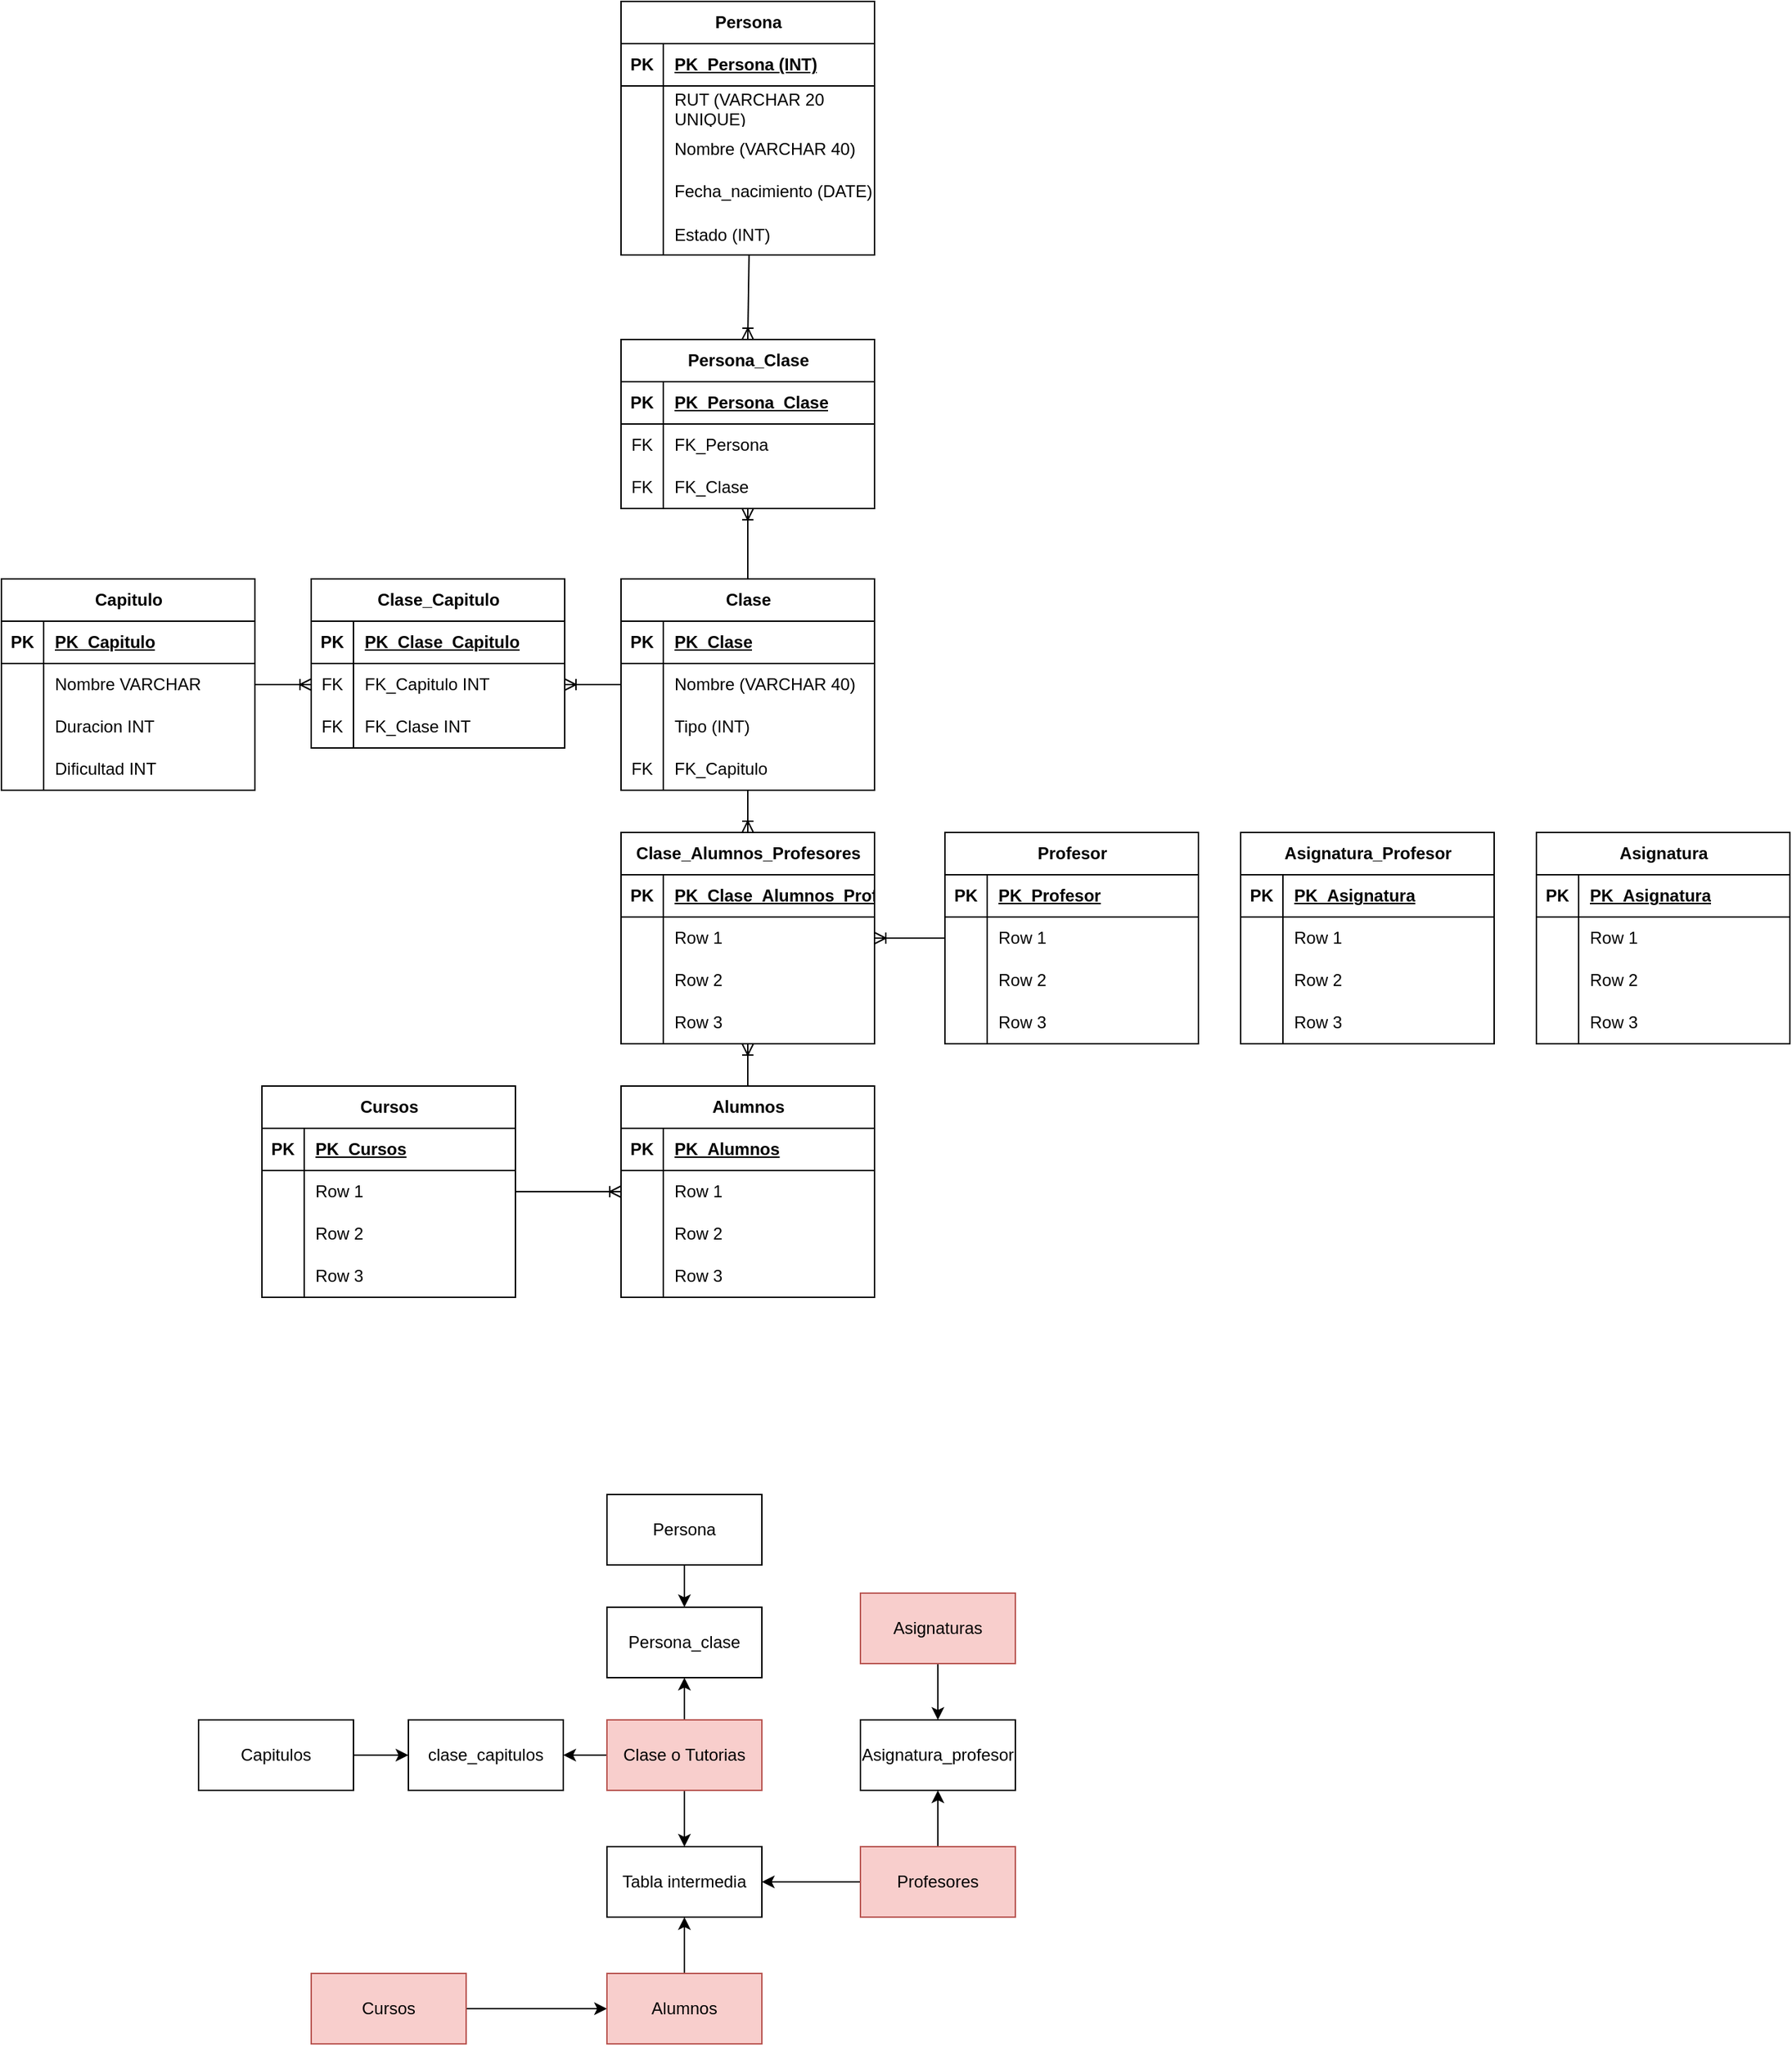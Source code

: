 <mxfile version="21.2.9" type="device">
  <diagram name="Página-1" id="-3SfGGY65m3HODbIYeNW">
    <mxGraphModel dx="1724" dy="2164" grid="1" gridSize="10" guides="1" tooltips="1" connect="1" arrows="1" fold="1" page="1" pageScale="1" pageWidth="827" pageHeight="1169" math="0" shadow="0">
      <root>
        <mxCell id="0" />
        <mxCell id="1" parent="0" />
        <mxCell id="-TCBAffsv6hksoeef8Ba-17" style="edgeStyle=orthogonalEdgeStyle;rounded=0;orthogonalLoop=1;jettySize=auto;html=1;" parent="1" source="-TCBAffsv6hksoeef8Ba-10" target="-TCBAffsv6hksoeef8Ba-12" edge="1">
          <mxGeometry relative="1" as="geometry" />
        </mxCell>
        <mxCell id="-TCBAffsv6hksoeef8Ba-10" value="Cursos" style="html=1;whiteSpace=wrap;fillColor=#f8cecc;strokeColor=#b85450;" parent="1" vertex="1">
          <mxGeometry x="290" y="1260" width="110" height="50" as="geometry" />
        </mxCell>
        <mxCell id="-TCBAffsv6hksoeef8Ba-38" style="edgeStyle=orthogonalEdgeStyle;rounded=0;orthogonalLoop=1;jettySize=auto;html=1;exitX=0;exitY=0.5;exitDx=0;exitDy=0;entryX=1;entryY=0.5;entryDx=0;entryDy=0;" parent="1" source="-TCBAffsv6hksoeef8Ba-11" target="-TCBAffsv6hksoeef8Ba-34" edge="1">
          <mxGeometry relative="1" as="geometry" />
        </mxCell>
        <mxCell id="-TCBAffsv6hksoeef8Ba-42" style="edgeStyle=orthogonalEdgeStyle;rounded=0;orthogonalLoop=1;jettySize=auto;html=1;exitX=0.5;exitY=1;exitDx=0;exitDy=0;entryX=0.5;entryY=0;entryDx=0;entryDy=0;" parent="1" source="-TCBAffsv6hksoeef8Ba-11" target="-TCBAffsv6hksoeef8Ba-23" edge="1">
          <mxGeometry relative="1" as="geometry" />
        </mxCell>
        <mxCell id="-TCBAffsv6hksoeef8Ba-46" style="edgeStyle=orthogonalEdgeStyle;rounded=0;orthogonalLoop=1;jettySize=auto;html=1;exitX=0.5;exitY=0;exitDx=0;exitDy=0;entryX=0.5;entryY=1;entryDx=0;entryDy=0;" parent="1" source="-TCBAffsv6hksoeef8Ba-11" target="-TCBAffsv6hksoeef8Ba-44" edge="1">
          <mxGeometry relative="1" as="geometry" />
        </mxCell>
        <mxCell id="-TCBAffsv6hksoeef8Ba-11" value="Clase o Tutorias" style="html=1;whiteSpace=wrap;fillColor=#f8cecc;strokeColor=#b85450;" parent="1" vertex="1">
          <mxGeometry x="500" y="1080" width="110" height="50" as="geometry" />
        </mxCell>
        <mxCell id="-TCBAffsv6hksoeef8Ba-43" value="" style="edgeStyle=orthogonalEdgeStyle;rounded=0;orthogonalLoop=1;jettySize=auto;html=1;" parent="1" source="-TCBAffsv6hksoeef8Ba-12" target="-TCBAffsv6hksoeef8Ba-23" edge="1">
          <mxGeometry relative="1" as="geometry" />
        </mxCell>
        <mxCell id="-TCBAffsv6hksoeef8Ba-12" value="Alumnos" style="html=1;whiteSpace=wrap;fillColor=#f8cecc;strokeColor=#b85450;" parent="1" vertex="1">
          <mxGeometry x="500" y="1260" width="110" height="50" as="geometry" />
        </mxCell>
        <mxCell id="-TCBAffsv6hksoeef8Ba-40" style="edgeStyle=orthogonalEdgeStyle;rounded=0;orthogonalLoop=1;jettySize=auto;html=1;exitX=0.5;exitY=0;exitDx=0;exitDy=0;" parent="1" source="-TCBAffsv6hksoeef8Ba-13" target="-TCBAffsv6hksoeef8Ba-27" edge="1">
          <mxGeometry relative="1" as="geometry" />
        </mxCell>
        <mxCell id="-TCBAffsv6hksoeef8Ba-41" style="edgeStyle=orthogonalEdgeStyle;rounded=0;orthogonalLoop=1;jettySize=auto;html=1;exitX=0;exitY=0.5;exitDx=0;exitDy=0;entryX=1;entryY=0.5;entryDx=0;entryDy=0;" parent="1" source="-TCBAffsv6hksoeef8Ba-13" target="-TCBAffsv6hksoeef8Ba-23" edge="1">
          <mxGeometry relative="1" as="geometry" />
        </mxCell>
        <mxCell id="-TCBAffsv6hksoeef8Ba-13" value="Profesores" style="html=1;whiteSpace=wrap;fillColor=#f8cecc;strokeColor=#b85450;" parent="1" vertex="1">
          <mxGeometry x="680" y="1170" width="110" height="50" as="geometry" />
        </mxCell>
        <mxCell id="-TCBAffsv6hksoeef8Ba-39" style="edgeStyle=orthogonalEdgeStyle;rounded=0;orthogonalLoop=1;jettySize=auto;html=1;exitX=0.5;exitY=1;exitDx=0;exitDy=0;" parent="1" source="-TCBAffsv6hksoeef8Ba-14" target="-TCBAffsv6hksoeef8Ba-27" edge="1">
          <mxGeometry relative="1" as="geometry" />
        </mxCell>
        <mxCell id="-TCBAffsv6hksoeef8Ba-14" value="Asignaturas" style="html=1;whiteSpace=wrap;fillColor=#f8cecc;strokeColor=#b85450;" parent="1" vertex="1">
          <mxGeometry x="680" y="990" width="110" height="50" as="geometry" />
        </mxCell>
        <mxCell id="-TCBAffsv6hksoeef8Ba-23" value="Tabla intermedia" style="html=1;whiteSpace=wrap;" parent="1" vertex="1">
          <mxGeometry x="500" y="1170" width="110" height="50" as="geometry" />
        </mxCell>
        <mxCell id="-TCBAffsv6hksoeef8Ba-27" value="Asignatura_profesor" style="html=1;whiteSpace=wrap;" parent="1" vertex="1">
          <mxGeometry x="680" y="1080" width="110" height="50" as="geometry" />
        </mxCell>
        <mxCell id="-TCBAffsv6hksoeef8Ba-35" style="edgeStyle=orthogonalEdgeStyle;rounded=0;orthogonalLoop=1;jettySize=auto;html=1;exitX=1;exitY=0.5;exitDx=0;exitDy=0;entryX=0;entryY=0.5;entryDx=0;entryDy=0;" parent="1" source="-TCBAffsv6hksoeef8Ba-32" target="-TCBAffsv6hksoeef8Ba-34" edge="1">
          <mxGeometry relative="1" as="geometry" />
        </mxCell>
        <mxCell id="-TCBAffsv6hksoeef8Ba-32" value="Capitulos" style="html=1;whiteSpace=wrap;" parent="1" vertex="1">
          <mxGeometry x="210" y="1080" width="110" height="50" as="geometry" />
        </mxCell>
        <mxCell id="-TCBAffsv6hksoeef8Ba-34" value="clase_capitulos" style="html=1;whiteSpace=wrap;" parent="1" vertex="1">
          <mxGeometry x="359" y="1080" width="110" height="50" as="geometry" />
        </mxCell>
        <mxCell id="-TCBAffsv6hksoeef8Ba-44" value="Persona_clase" style="html=1;whiteSpace=wrap;" parent="1" vertex="1">
          <mxGeometry x="500" y="1000" width="110" height="50" as="geometry" />
        </mxCell>
        <mxCell id="-TCBAffsv6hksoeef8Ba-47" style="edgeStyle=orthogonalEdgeStyle;rounded=0;orthogonalLoop=1;jettySize=auto;html=1;exitX=0.5;exitY=1;exitDx=0;exitDy=0;entryX=0.5;entryY=0;entryDx=0;entryDy=0;" parent="1" source="-TCBAffsv6hksoeef8Ba-45" target="-TCBAffsv6hksoeef8Ba-44" edge="1">
          <mxGeometry relative="1" as="geometry" />
        </mxCell>
        <mxCell id="-TCBAffsv6hksoeef8Ba-45" value="Persona" style="html=1;whiteSpace=wrap;" parent="1" vertex="1">
          <mxGeometry x="500" y="920" width="110" height="50" as="geometry" />
        </mxCell>
        <mxCell id="-TCBAffsv6hksoeef8Ba-53" value="Alumnos" style="shape=table;startSize=30;container=1;collapsible=1;childLayout=tableLayout;fixedRows=1;rowLines=0;fontStyle=1;align=center;resizeLast=1;html=1;" parent="1" vertex="1">
          <mxGeometry x="510" y="630" width="180" height="150" as="geometry" />
        </mxCell>
        <mxCell id="-TCBAffsv6hksoeef8Ba-54" value="" style="shape=tableRow;horizontal=0;startSize=0;swimlaneHead=0;swimlaneBody=0;fillColor=none;collapsible=0;dropTarget=0;points=[[0,0.5],[1,0.5]];portConstraint=eastwest;top=0;left=0;right=0;bottom=1;" parent="-TCBAffsv6hksoeef8Ba-53" vertex="1">
          <mxGeometry y="30" width="180" height="30" as="geometry" />
        </mxCell>
        <mxCell id="-TCBAffsv6hksoeef8Ba-55" value="PK" style="shape=partialRectangle;connectable=0;fillColor=none;top=0;left=0;bottom=0;right=0;fontStyle=1;overflow=hidden;whiteSpace=wrap;html=1;" parent="-TCBAffsv6hksoeef8Ba-54" vertex="1">
          <mxGeometry width="30" height="30" as="geometry">
            <mxRectangle width="30" height="30" as="alternateBounds" />
          </mxGeometry>
        </mxCell>
        <mxCell id="-TCBAffsv6hksoeef8Ba-56" value="PK_Alumnos" style="shape=partialRectangle;connectable=0;fillColor=none;top=0;left=0;bottom=0;right=0;align=left;spacingLeft=6;fontStyle=5;overflow=hidden;whiteSpace=wrap;html=1;" parent="-TCBAffsv6hksoeef8Ba-54" vertex="1">
          <mxGeometry x="30" width="150" height="30" as="geometry">
            <mxRectangle width="150" height="30" as="alternateBounds" />
          </mxGeometry>
        </mxCell>
        <mxCell id="-TCBAffsv6hksoeef8Ba-57" value="" style="shape=tableRow;horizontal=0;startSize=0;swimlaneHead=0;swimlaneBody=0;fillColor=none;collapsible=0;dropTarget=0;points=[[0,0.5],[1,0.5]];portConstraint=eastwest;top=0;left=0;right=0;bottom=0;" parent="-TCBAffsv6hksoeef8Ba-53" vertex="1">
          <mxGeometry y="60" width="180" height="30" as="geometry" />
        </mxCell>
        <mxCell id="-TCBAffsv6hksoeef8Ba-58" value="" style="shape=partialRectangle;connectable=0;fillColor=none;top=0;left=0;bottom=0;right=0;editable=1;overflow=hidden;whiteSpace=wrap;html=1;" parent="-TCBAffsv6hksoeef8Ba-57" vertex="1">
          <mxGeometry width="30" height="30" as="geometry">
            <mxRectangle width="30" height="30" as="alternateBounds" />
          </mxGeometry>
        </mxCell>
        <mxCell id="-TCBAffsv6hksoeef8Ba-59" value="Row 1" style="shape=partialRectangle;connectable=0;fillColor=none;top=0;left=0;bottom=0;right=0;align=left;spacingLeft=6;overflow=hidden;whiteSpace=wrap;html=1;" parent="-TCBAffsv6hksoeef8Ba-57" vertex="1">
          <mxGeometry x="30" width="150" height="30" as="geometry">
            <mxRectangle width="150" height="30" as="alternateBounds" />
          </mxGeometry>
        </mxCell>
        <mxCell id="-TCBAffsv6hksoeef8Ba-60" value="" style="shape=tableRow;horizontal=0;startSize=0;swimlaneHead=0;swimlaneBody=0;fillColor=none;collapsible=0;dropTarget=0;points=[[0,0.5],[1,0.5]];portConstraint=eastwest;top=0;left=0;right=0;bottom=0;" parent="-TCBAffsv6hksoeef8Ba-53" vertex="1">
          <mxGeometry y="90" width="180" height="30" as="geometry" />
        </mxCell>
        <mxCell id="-TCBAffsv6hksoeef8Ba-61" value="" style="shape=partialRectangle;connectable=0;fillColor=none;top=0;left=0;bottom=0;right=0;editable=1;overflow=hidden;whiteSpace=wrap;html=1;" parent="-TCBAffsv6hksoeef8Ba-60" vertex="1">
          <mxGeometry width="30" height="30" as="geometry">
            <mxRectangle width="30" height="30" as="alternateBounds" />
          </mxGeometry>
        </mxCell>
        <mxCell id="-TCBAffsv6hksoeef8Ba-62" value="Row 2" style="shape=partialRectangle;connectable=0;fillColor=none;top=0;left=0;bottom=0;right=0;align=left;spacingLeft=6;overflow=hidden;whiteSpace=wrap;html=1;" parent="-TCBAffsv6hksoeef8Ba-60" vertex="1">
          <mxGeometry x="30" width="150" height="30" as="geometry">
            <mxRectangle width="150" height="30" as="alternateBounds" />
          </mxGeometry>
        </mxCell>
        <mxCell id="-TCBAffsv6hksoeef8Ba-63" value="" style="shape=tableRow;horizontal=0;startSize=0;swimlaneHead=0;swimlaneBody=0;fillColor=none;collapsible=0;dropTarget=0;points=[[0,0.5],[1,0.5]];portConstraint=eastwest;top=0;left=0;right=0;bottom=0;" parent="-TCBAffsv6hksoeef8Ba-53" vertex="1">
          <mxGeometry y="120" width="180" height="30" as="geometry" />
        </mxCell>
        <mxCell id="-TCBAffsv6hksoeef8Ba-64" value="" style="shape=partialRectangle;connectable=0;fillColor=none;top=0;left=0;bottom=0;right=0;editable=1;overflow=hidden;whiteSpace=wrap;html=1;" parent="-TCBAffsv6hksoeef8Ba-63" vertex="1">
          <mxGeometry width="30" height="30" as="geometry">
            <mxRectangle width="30" height="30" as="alternateBounds" />
          </mxGeometry>
        </mxCell>
        <mxCell id="-TCBAffsv6hksoeef8Ba-65" value="Row 3" style="shape=partialRectangle;connectable=0;fillColor=none;top=0;left=0;bottom=0;right=0;align=left;spacingLeft=6;overflow=hidden;whiteSpace=wrap;html=1;" parent="-TCBAffsv6hksoeef8Ba-63" vertex="1">
          <mxGeometry x="30" width="150" height="30" as="geometry">
            <mxRectangle width="150" height="30" as="alternateBounds" />
          </mxGeometry>
        </mxCell>
        <mxCell id="-TCBAffsv6hksoeef8Ba-66" value="Clase" style="shape=table;startSize=30;container=1;collapsible=1;childLayout=tableLayout;fixedRows=1;rowLines=0;fontStyle=1;align=center;resizeLast=1;html=1;" parent="1" vertex="1">
          <mxGeometry x="510" y="270" width="180" height="150" as="geometry" />
        </mxCell>
        <mxCell id="-TCBAffsv6hksoeef8Ba-67" value="" style="shape=tableRow;horizontal=0;startSize=0;swimlaneHead=0;swimlaneBody=0;fillColor=none;collapsible=0;dropTarget=0;points=[[0,0.5],[1,0.5]];portConstraint=eastwest;top=0;left=0;right=0;bottom=1;" parent="-TCBAffsv6hksoeef8Ba-66" vertex="1">
          <mxGeometry y="30" width="180" height="30" as="geometry" />
        </mxCell>
        <mxCell id="-TCBAffsv6hksoeef8Ba-68" value="PK" style="shape=partialRectangle;connectable=0;fillColor=none;top=0;left=0;bottom=0;right=0;fontStyle=1;overflow=hidden;whiteSpace=wrap;html=1;" parent="-TCBAffsv6hksoeef8Ba-67" vertex="1">
          <mxGeometry width="30" height="30" as="geometry">
            <mxRectangle width="30" height="30" as="alternateBounds" />
          </mxGeometry>
        </mxCell>
        <mxCell id="-TCBAffsv6hksoeef8Ba-69" value="PK_Clase" style="shape=partialRectangle;connectable=0;fillColor=none;top=0;left=0;bottom=0;right=0;align=left;spacingLeft=6;fontStyle=5;overflow=hidden;whiteSpace=wrap;html=1;" parent="-TCBAffsv6hksoeef8Ba-67" vertex="1">
          <mxGeometry x="30" width="150" height="30" as="geometry">
            <mxRectangle width="150" height="30" as="alternateBounds" />
          </mxGeometry>
        </mxCell>
        <mxCell id="-TCBAffsv6hksoeef8Ba-70" value="" style="shape=tableRow;horizontal=0;startSize=0;swimlaneHead=0;swimlaneBody=0;fillColor=none;collapsible=0;dropTarget=0;points=[[0,0.5],[1,0.5]];portConstraint=eastwest;top=0;left=0;right=0;bottom=0;" parent="-TCBAffsv6hksoeef8Ba-66" vertex="1">
          <mxGeometry y="60" width="180" height="30" as="geometry" />
        </mxCell>
        <mxCell id="-TCBAffsv6hksoeef8Ba-71" value="" style="shape=partialRectangle;connectable=0;fillColor=none;top=0;left=0;bottom=0;right=0;editable=1;overflow=hidden;whiteSpace=wrap;html=1;" parent="-TCBAffsv6hksoeef8Ba-70" vertex="1">
          <mxGeometry width="30" height="30" as="geometry">
            <mxRectangle width="30" height="30" as="alternateBounds" />
          </mxGeometry>
        </mxCell>
        <mxCell id="-TCBAffsv6hksoeef8Ba-72" value="Nombre (VARCHAR 40)" style="shape=partialRectangle;connectable=0;fillColor=none;top=0;left=0;bottom=0;right=0;align=left;spacingLeft=6;overflow=hidden;whiteSpace=wrap;html=1;" parent="-TCBAffsv6hksoeef8Ba-70" vertex="1">
          <mxGeometry x="30" width="150" height="30" as="geometry">
            <mxRectangle width="150" height="30" as="alternateBounds" />
          </mxGeometry>
        </mxCell>
        <mxCell id="-TCBAffsv6hksoeef8Ba-73" value="" style="shape=tableRow;horizontal=0;startSize=0;swimlaneHead=0;swimlaneBody=0;fillColor=none;collapsible=0;dropTarget=0;points=[[0,0.5],[1,0.5]];portConstraint=eastwest;top=0;left=0;right=0;bottom=0;" parent="-TCBAffsv6hksoeef8Ba-66" vertex="1">
          <mxGeometry y="90" width="180" height="30" as="geometry" />
        </mxCell>
        <mxCell id="-TCBAffsv6hksoeef8Ba-74" value="" style="shape=partialRectangle;connectable=0;fillColor=none;top=0;left=0;bottom=0;right=0;editable=1;overflow=hidden;whiteSpace=wrap;html=1;" parent="-TCBAffsv6hksoeef8Ba-73" vertex="1">
          <mxGeometry width="30" height="30" as="geometry">
            <mxRectangle width="30" height="30" as="alternateBounds" />
          </mxGeometry>
        </mxCell>
        <mxCell id="-TCBAffsv6hksoeef8Ba-75" value="Tipo (INT)" style="shape=partialRectangle;connectable=0;fillColor=none;top=0;left=0;bottom=0;right=0;align=left;spacingLeft=6;overflow=hidden;whiteSpace=wrap;html=1;" parent="-TCBAffsv6hksoeef8Ba-73" vertex="1">
          <mxGeometry x="30" width="150" height="30" as="geometry">
            <mxRectangle width="150" height="30" as="alternateBounds" />
          </mxGeometry>
        </mxCell>
        <mxCell id="-TCBAffsv6hksoeef8Ba-209" value="" style="shape=tableRow;horizontal=0;startSize=0;swimlaneHead=0;swimlaneBody=0;fillColor=none;collapsible=0;dropTarget=0;points=[[0,0.5],[1,0.5]];portConstraint=eastwest;top=0;left=0;right=0;bottom=0;" parent="-TCBAffsv6hksoeef8Ba-66" vertex="1">
          <mxGeometry y="120" width="180" height="30" as="geometry" />
        </mxCell>
        <mxCell id="-TCBAffsv6hksoeef8Ba-210" value="FK" style="shape=partialRectangle;connectable=0;fillColor=none;top=0;left=0;bottom=0;right=0;fontStyle=0;overflow=hidden;whiteSpace=wrap;html=1;" parent="-TCBAffsv6hksoeef8Ba-209" vertex="1">
          <mxGeometry width="30" height="30" as="geometry">
            <mxRectangle width="30" height="30" as="alternateBounds" />
          </mxGeometry>
        </mxCell>
        <mxCell id="-TCBAffsv6hksoeef8Ba-211" value="FK_Capitulo" style="shape=partialRectangle;connectable=0;fillColor=none;top=0;left=0;bottom=0;right=0;align=left;spacingLeft=6;fontStyle=0;overflow=hidden;whiteSpace=wrap;html=1;" parent="-TCBAffsv6hksoeef8Ba-209" vertex="1">
          <mxGeometry x="30" width="150" height="30" as="geometry">
            <mxRectangle width="150" height="30" as="alternateBounds" />
          </mxGeometry>
        </mxCell>
        <mxCell id="-TCBAffsv6hksoeef8Ba-79" value="Persona" style="shape=table;startSize=30;container=1;collapsible=1;childLayout=tableLayout;fixedRows=1;rowLines=0;fontStyle=1;align=center;resizeLast=1;html=1;" parent="1" vertex="1">
          <mxGeometry x="510" y="-140" width="180" height="180" as="geometry" />
        </mxCell>
        <mxCell id="-TCBAffsv6hksoeef8Ba-80" value="" style="shape=tableRow;horizontal=0;startSize=0;swimlaneHead=0;swimlaneBody=0;fillColor=none;collapsible=0;dropTarget=0;points=[[0,0.5],[1,0.5]];portConstraint=eastwest;top=0;left=0;right=0;bottom=1;" parent="-TCBAffsv6hksoeef8Ba-79" vertex="1">
          <mxGeometry y="30" width="180" height="30" as="geometry" />
        </mxCell>
        <mxCell id="-TCBAffsv6hksoeef8Ba-81" value="PK" style="shape=partialRectangle;connectable=0;fillColor=none;top=0;left=0;bottom=0;right=0;fontStyle=1;overflow=hidden;whiteSpace=wrap;html=1;" parent="-TCBAffsv6hksoeef8Ba-80" vertex="1">
          <mxGeometry width="30" height="30" as="geometry">
            <mxRectangle width="30" height="30" as="alternateBounds" />
          </mxGeometry>
        </mxCell>
        <mxCell id="-TCBAffsv6hksoeef8Ba-82" value="PK_Persona (INT)" style="shape=partialRectangle;connectable=0;fillColor=none;top=0;left=0;bottom=0;right=0;align=left;spacingLeft=6;fontStyle=5;overflow=hidden;whiteSpace=wrap;html=1;" parent="-TCBAffsv6hksoeef8Ba-80" vertex="1">
          <mxGeometry x="30" width="150" height="30" as="geometry">
            <mxRectangle width="150" height="30" as="alternateBounds" />
          </mxGeometry>
        </mxCell>
        <mxCell id="-TCBAffsv6hksoeef8Ba-89" value="" style="shape=tableRow;horizontal=0;startSize=0;swimlaneHead=0;swimlaneBody=0;fillColor=none;collapsible=0;dropTarget=0;points=[[0,0.5],[1,0.5]];portConstraint=eastwest;top=0;left=0;right=0;bottom=0;" parent="-TCBAffsv6hksoeef8Ba-79" vertex="1">
          <mxGeometry y="60" width="180" height="30" as="geometry" />
        </mxCell>
        <mxCell id="-TCBAffsv6hksoeef8Ba-90" value="" style="shape=partialRectangle;connectable=0;fillColor=none;top=0;left=0;bottom=0;right=0;editable=1;overflow=hidden;whiteSpace=wrap;html=1;" parent="-TCBAffsv6hksoeef8Ba-89" vertex="1">
          <mxGeometry width="30" height="30" as="geometry">
            <mxRectangle width="30" height="30" as="alternateBounds" />
          </mxGeometry>
        </mxCell>
        <mxCell id="-TCBAffsv6hksoeef8Ba-91" value="RUT (VARCHAR 20 UNIQUE)" style="shape=partialRectangle;connectable=0;fillColor=none;top=0;left=0;bottom=0;right=0;align=left;spacingLeft=6;overflow=hidden;whiteSpace=wrap;html=1;" parent="-TCBAffsv6hksoeef8Ba-89" vertex="1">
          <mxGeometry x="30" width="150" height="30" as="geometry">
            <mxRectangle width="150" height="30" as="alternateBounds" />
          </mxGeometry>
        </mxCell>
        <mxCell id="-TCBAffsv6hksoeef8Ba-83" value="" style="shape=tableRow;horizontal=0;startSize=0;swimlaneHead=0;swimlaneBody=0;fillColor=none;collapsible=0;dropTarget=0;points=[[0,0.5],[1,0.5]];portConstraint=eastwest;top=0;left=0;right=0;bottom=0;" parent="-TCBAffsv6hksoeef8Ba-79" vertex="1">
          <mxGeometry y="90" width="180" height="30" as="geometry" />
        </mxCell>
        <mxCell id="-TCBAffsv6hksoeef8Ba-84" value="" style="shape=partialRectangle;connectable=0;fillColor=none;top=0;left=0;bottom=0;right=0;editable=1;overflow=hidden;whiteSpace=wrap;html=1;" parent="-TCBAffsv6hksoeef8Ba-83" vertex="1">
          <mxGeometry width="30" height="30" as="geometry">
            <mxRectangle width="30" height="30" as="alternateBounds" />
          </mxGeometry>
        </mxCell>
        <mxCell id="-TCBAffsv6hksoeef8Ba-85" value="Nombre (VARCHAR 40)" style="shape=partialRectangle;connectable=0;fillColor=none;top=0;left=0;bottom=0;right=0;align=left;spacingLeft=6;overflow=hidden;whiteSpace=wrap;html=1;" parent="-TCBAffsv6hksoeef8Ba-83" vertex="1">
          <mxGeometry x="30" width="150" height="30" as="geometry">
            <mxRectangle width="150" height="30" as="alternateBounds" />
          </mxGeometry>
        </mxCell>
        <mxCell id="-TCBAffsv6hksoeef8Ba-86" value="" style="shape=tableRow;horizontal=0;startSize=0;swimlaneHead=0;swimlaneBody=0;fillColor=none;collapsible=0;dropTarget=0;points=[[0,0.5],[1,0.5]];portConstraint=eastwest;top=0;left=0;right=0;bottom=0;" parent="-TCBAffsv6hksoeef8Ba-79" vertex="1">
          <mxGeometry y="120" width="180" height="30" as="geometry" />
        </mxCell>
        <mxCell id="-TCBAffsv6hksoeef8Ba-87" value="" style="shape=partialRectangle;connectable=0;fillColor=none;top=0;left=0;bottom=0;right=0;editable=1;overflow=hidden;whiteSpace=wrap;html=1;" parent="-TCBAffsv6hksoeef8Ba-86" vertex="1">
          <mxGeometry width="30" height="30" as="geometry">
            <mxRectangle width="30" height="30" as="alternateBounds" />
          </mxGeometry>
        </mxCell>
        <mxCell id="-TCBAffsv6hksoeef8Ba-88" value="Fecha_nacimiento (DATE)" style="shape=partialRectangle;connectable=0;fillColor=none;top=0;left=0;bottom=0;right=0;align=left;spacingLeft=6;overflow=hidden;whiteSpace=wrap;html=1;" parent="-TCBAffsv6hksoeef8Ba-86" vertex="1">
          <mxGeometry x="30" width="150" height="30" as="geometry">
            <mxRectangle width="150" height="30" as="alternateBounds" />
          </mxGeometry>
        </mxCell>
        <mxCell id="-TCBAffsv6hksoeef8Ba-199" value="" style="shape=tableRow;horizontal=0;startSize=0;swimlaneHead=0;swimlaneBody=0;fillColor=none;collapsible=0;dropTarget=0;points=[[0,0.5],[1,0.5]];portConstraint=eastwest;top=0;left=0;right=0;bottom=0;" parent="-TCBAffsv6hksoeef8Ba-79" vertex="1">
          <mxGeometry y="150" width="180" height="30" as="geometry" />
        </mxCell>
        <mxCell id="-TCBAffsv6hksoeef8Ba-200" value="" style="shape=partialRectangle;connectable=0;fillColor=none;top=0;left=0;bottom=0;right=0;editable=1;overflow=hidden;" parent="-TCBAffsv6hksoeef8Ba-199" vertex="1">
          <mxGeometry width="30" height="30" as="geometry">
            <mxRectangle width="30" height="30" as="alternateBounds" />
          </mxGeometry>
        </mxCell>
        <mxCell id="-TCBAffsv6hksoeef8Ba-201" value="Estado (INT)" style="shape=partialRectangle;connectable=0;fillColor=none;top=0;left=0;bottom=0;right=0;align=left;spacingLeft=6;overflow=hidden;" parent="-TCBAffsv6hksoeef8Ba-199" vertex="1">
          <mxGeometry x="30" width="150" height="30" as="geometry">
            <mxRectangle width="150" height="30" as="alternateBounds" />
          </mxGeometry>
        </mxCell>
        <mxCell id="-TCBAffsv6hksoeef8Ba-92" value="Persona_Clase" style="shape=table;startSize=30;container=1;collapsible=1;childLayout=tableLayout;fixedRows=1;rowLines=0;fontStyle=1;align=center;resizeLast=1;html=1;" parent="1" vertex="1">
          <mxGeometry x="510" y="100" width="180" height="120" as="geometry" />
        </mxCell>
        <mxCell id="-TCBAffsv6hksoeef8Ba-93" value="" style="shape=tableRow;horizontal=0;startSize=0;swimlaneHead=0;swimlaneBody=0;fillColor=none;collapsible=0;dropTarget=0;points=[[0,0.5],[1,0.5]];portConstraint=eastwest;top=0;left=0;right=0;bottom=1;" parent="-TCBAffsv6hksoeef8Ba-92" vertex="1">
          <mxGeometry y="30" width="180" height="30" as="geometry" />
        </mxCell>
        <mxCell id="-TCBAffsv6hksoeef8Ba-94" value="PK" style="shape=partialRectangle;connectable=0;fillColor=none;top=0;left=0;bottom=0;right=0;fontStyle=1;overflow=hidden;whiteSpace=wrap;html=1;" parent="-TCBAffsv6hksoeef8Ba-93" vertex="1">
          <mxGeometry width="30" height="30" as="geometry">
            <mxRectangle width="30" height="30" as="alternateBounds" />
          </mxGeometry>
        </mxCell>
        <mxCell id="-TCBAffsv6hksoeef8Ba-95" value="PK_Persona_Clase" style="shape=partialRectangle;connectable=0;fillColor=none;top=0;left=0;bottom=0;right=0;align=left;spacingLeft=6;fontStyle=5;overflow=hidden;whiteSpace=wrap;html=1;" parent="-TCBAffsv6hksoeef8Ba-93" vertex="1">
          <mxGeometry x="30" width="150" height="30" as="geometry">
            <mxRectangle width="150" height="30" as="alternateBounds" />
          </mxGeometry>
        </mxCell>
        <mxCell id="-TCBAffsv6hksoeef8Ba-203" value="" style="shape=tableRow;horizontal=0;startSize=0;swimlaneHead=0;swimlaneBody=0;fillColor=none;collapsible=0;dropTarget=0;points=[[0,0.5],[1,0.5]];portConstraint=eastwest;top=0;left=0;right=0;bottom=0;" parent="-TCBAffsv6hksoeef8Ba-92" vertex="1">
          <mxGeometry y="60" width="180" height="30" as="geometry" />
        </mxCell>
        <mxCell id="-TCBAffsv6hksoeef8Ba-204" value="FK" style="shape=partialRectangle;connectable=0;fillColor=none;top=0;left=0;bottom=0;right=0;fontStyle=0;overflow=hidden;whiteSpace=wrap;html=1;" parent="-TCBAffsv6hksoeef8Ba-203" vertex="1">
          <mxGeometry width="30" height="30" as="geometry">
            <mxRectangle width="30" height="30" as="alternateBounds" />
          </mxGeometry>
        </mxCell>
        <mxCell id="-TCBAffsv6hksoeef8Ba-205" value="FK_Persona" style="shape=partialRectangle;connectable=0;fillColor=none;top=0;left=0;bottom=0;right=0;align=left;spacingLeft=6;fontStyle=0;overflow=hidden;whiteSpace=wrap;html=1;" parent="-TCBAffsv6hksoeef8Ba-203" vertex="1">
          <mxGeometry x="30" width="150" height="30" as="geometry">
            <mxRectangle width="150" height="30" as="alternateBounds" />
          </mxGeometry>
        </mxCell>
        <mxCell id="-TCBAffsv6hksoeef8Ba-206" value="" style="shape=tableRow;horizontal=0;startSize=0;swimlaneHead=0;swimlaneBody=0;fillColor=none;collapsible=0;dropTarget=0;points=[[0,0.5],[1,0.5]];portConstraint=eastwest;top=0;left=0;right=0;bottom=0;" parent="-TCBAffsv6hksoeef8Ba-92" vertex="1">
          <mxGeometry y="90" width="180" height="30" as="geometry" />
        </mxCell>
        <mxCell id="-TCBAffsv6hksoeef8Ba-207" value="FK" style="shape=partialRectangle;connectable=0;fillColor=none;top=0;left=0;bottom=0;right=0;fontStyle=0;overflow=hidden;whiteSpace=wrap;html=1;" parent="-TCBAffsv6hksoeef8Ba-206" vertex="1">
          <mxGeometry width="30" height="30" as="geometry">
            <mxRectangle width="30" height="30" as="alternateBounds" />
          </mxGeometry>
        </mxCell>
        <mxCell id="-TCBAffsv6hksoeef8Ba-208" value="FK_Clase" style="shape=partialRectangle;connectable=0;fillColor=none;top=0;left=0;bottom=0;right=0;align=left;spacingLeft=6;fontStyle=0;overflow=hidden;whiteSpace=wrap;html=1;" parent="-TCBAffsv6hksoeef8Ba-206" vertex="1">
          <mxGeometry x="30" width="150" height="30" as="geometry">
            <mxRectangle width="150" height="30" as="alternateBounds" />
          </mxGeometry>
        </mxCell>
        <mxCell id="-TCBAffsv6hksoeef8Ba-105" value="Cursos" style="shape=table;startSize=30;container=1;collapsible=1;childLayout=tableLayout;fixedRows=1;rowLines=0;fontStyle=1;align=center;resizeLast=1;html=1;" parent="1" vertex="1">
          <mxGeometry x="255" y="630" width="180" height="150" as="geometry" />
        </mxCell>
        <mxCell id="-TCBAffsv6hksoeef8Ba-106" value="" style="shape=tableRow;horizontal=0;startSize=0;swimlaneHead=0;swimlaneBody=0;fillColor=none;collapsible=0;dropTarget=0;points=[[0,0.5],[1,0.5]];portConstraint=eastwest;top=0;left=0;right=0;bottom=1;" parent="-TCBAffsv6hksoeef8Ba-105" vertex="1">
          <mxGeometry y="30" width="180" height="30" as="geometry" />
        </mxCell>
        <mxCell id="-TCBAffsv6hksoeef8Ba-107" value="PK" style="shape=partialRectangle;connectable=0;fillColor=none;top=0;left=0;bottom=0;right=0;fontStyle=1;overflow=hidden;whiteSpace=wrap;html=1;" parent="-TCBAffsv6hksoeef8Ba-106" vertex="1">
          <mxGeometry width="30" height="30" as="geometry">
            <mxRectangle width="30" height="30" as="alternateBounds" />
          </mxGeometry>
        </mxCell>
        <mxCell id="-TCBAffsv6hksoeef8Ba-108" value="PK_Cursos" style="shape=partialRectangle;connectable=0;fillColor=none;top=0;left=0;bottom=0;right=0;align=left;spacingLeft=6;fontStyle=5;overflow=hidden;whiteSpace=wrap;html=1;" parent="-TCBAffsv6hksoeef8Ba-106" vertex="1">
          <mxGeometry x="30" width="150" height="30" as="geometry">
            <mxRectangle width="150" height="30" as="alternateBounds" />
          </mxGeometry>
        </mxCell>
        <mxCell id="-TCBAffsv6hksoeef8Ba-109" value="" style="shape=tableRow;horizontal=0;startSize=0;swimlaneHead=0;swimlaneBody=0;fillColor=none;collapsible=0;dropTarget=0;points=[[0,0.5],[1,0.5]];portConstraint=eastwest;top=0;left=0;right=0;bottom=0;" parent="-TCBAffsv6hksoeef8Ba-105" vertex="1">
          <mxGeometry y="60" width="180" height="30" as="geometry" />
        </mxCell>
        <mxCell id="-TCBAffsv6hksoeef8Ba-110" value="" style="shape=partialRectangle;connectable=0;fillColor=none;top=0;left=0;bottom=0;right=0;editable=1;overflow=hidden;whiteSpace=wrap;html=1;" parent="-TCBAffsv6hksoeef8Ba-109" vertex="1">
          <mxGeometry width="30" height="30" as="geometry">
            <mxRectangle width="30" height="30" as="alternateBounds" />
          </mxGeometry>
        </mxCell>
        <mxCell id="-TCBAffsv6hksoeef8Ba-111" value="Row 1" style="shape=partialRectangle;connectable=0;fillColor=none;top=0;left=0;bottom=0;right=0;align=left;spacingLeft=6;overflow=hidden;whiteSpace=wrap;html=1;" parent="-TCBAffsv6hksoeef8Ba-109" vertex="1">
          <mxGeometry x="30" width="150" height="30" as="geometry">
            <mxRectangle width="150" height="30" as="alternateBounds" />
          </mxGeometry>
        </mxCell>
        <mxCell id="-TCBAffsv6hksoeef8Ba-112" value="" style="shape=tableRow;horizontal=0;startSize=0;swimlaneHead=0;swimlaneBody=0;fillColor=none;collapsible=0;dropTarget=0;points=[[0,0.5],[1,0.5]];portConstraint=eastwest;top=0;left=0;right=0;bottom=0;" parent="-TCBAffsv6hksoeef8Ba-105" vertex="1">
          <mxGeometry y="90" width="180" height="30" as="geometry" />
        </mxCell>
        <mxCell id="-TCBAffsv6hksoeef8Ba-113" value="" style="shape=partialRectangle;connectable=0;fillColor=none;top=0;left=0;bottom=0;right=0;editable=1;overflow=hidden;whiteSpace=wrap;html=1;" parent="-TCBAffsv6hksoeef8Ba-112" vertex="1">
          <mxGeometry width="30" height="30" as="geometry">
            <mxRectangle width="30" height="30" as="alternateBounds" />
          </mxGeometry>
        </mxCell>
        <mxCell id="-TCBAffsv6hksoeef8Ba-114" value="Row 2" style="shape=partialRectangle;connectable=0;fillColor=none;top=0;left=0;bottom=0;right=0;align=left;spacingLeft=6;overflow=hidden;whiteSpace=wrap;html=1;" parent="-TCBAffsv6hksoeef8Ba-112" vertex="1">
          <mxGeometry x="30" width="150" height="30" as="geometry">
            <mxRectangle width="150" height="30" as="alternateBounds" />
          </mxGeometry>
        </mxCell>
        <mxCell id="-TCBAffsv6hksoeef8Ba-115" value="" style="shape=tableRow;horizontal=0;startSize=0;swimlaneHead=0;swimlaneBody=0;fillColor=none;collapsible=0;dropTarget=0;points=[[0,0.5],[1,0.5]];portConstraint=eastwest;top=0;left=0;right=0;bottom=0;" parent="-TCBAffsv6hksoeef8Ba-105" vertex="1">
          <mxGeometry y="120" width="180" height="30" as="geometry" />
        </mxCell>
        <mxCell id="-TCBAffsv6hksoeef8Ba-116" value="" style="shape=partialRectangle;connectable=0;fillColor=none;top=0;left=0;bottom=0;right=0;editable=1;overflow=hidden;whiteSpace=wrap;html=1;" parent="-TCBAffsv6hksoeef8Ba-115" vertex="1">
          <mxGeometry width="30" height="30" as="geometry">
            <mxRectangle width="30" height="30" as="alternateBounds" />
          </mxGeometry>
        </mxCell>
        <mxCell id="-TCBAffsv6hksoeef8Ba-117" value="Row 3" style="shape=partialRectangle;connectable=0;fillColor=none;top=0;left=0;bottom=0;right=0;align=left;spacingLeft=6;overflow=hidden;whiteSpace=wrap;html=1;" parent="-TCBAffsv6hksoeef8Ba-115" vertex="1">
          <mxGeometry x="30" width="150" height="30" as="geometry">
            <mxRectangle width="150" height="30" as="alternateBounds" />
          </mxGeometry>
        </mxCell>
        <mxCell id="-TCBAffsv6hksoeef8Ba-118" value="Asignatura" style="shape=table;startSize=30;container=1;collapsible=1;childLayout=tableLayout;fixedRows=1;rowLines=0;fontStyle=1;align=center;resizeLast=1;html=1;" parent="1" vertex="1">
          <mxGeometry x="1160" y="450" width="180" height="150" as="geometry" />
        </mxCell>
        <mxCell id="-TCBAffsv6hksoeef8Ba-119" value="" style="shape=tableRow;horizontal=0;startSize=0;swimlaneHead=0;swimlaneBody=0;fillColor=none;collapsible=0;dropTarget=0;points=[[0,0.5],[1,0.5]];portConstraint=eastwest;top=0;left=0;right=0;bottom=1;" parent="-TCBAffsv6hksoeef8Ba-118" vertex="1">
          <mxGeometry y="30" width="180" height="30" as="geometry" />
        </mxCell>
        <mxCell id="-TCBAffsv6hksoeef8Ba-120" value="PK" style="shape=partialRectangle;connectable=0;fillColor=none;top=0;left=0;bottom=0;right=0;fontStyle=1;overflow=hidden;whiteSpace=wrap;html=1;" parent="-TCBAffsv6hksoeef8Ba-119" vertex="1">
          <mxGeometry width="30" height="30" as="geometry">
            <mxRectangle width="30" height="30" as="alternateBounds" />
          </mxGeometry>
        </mxCell>
        <mxCell id="-TCBAffsv6hksoeef8Ba-121" value="PK_Asignatura" style="shape=partialRectangle;connectable=0;fillColor=none;top=0;left=0;bottom=0;right=0;align=left;spacingLeft=6;fontStyle=5;overflow=hidden;whiteSpace=wrap;html=1;" parent="-TCBAffsv6hksoeef8Ba-119" vertex="1">
          <mxGeometry x="30" width="150" height="30" as="geometry">
            <mxRectangle width="150" height="30" as="alternateBounds" />
          </mxGeometry>
        </mxCell>
        <mxCell id="-TCBAffsv6hksoeef8Ba-122" value="" style="shape=tableRow;horizontal=0;startSize=0;swimlaneHead=0;swimlaneBody=0;fillColor=none;collapsible=0;dropTarget=0;points=[[0,0.5],[1,0.5]];portConstraint=eastwest;top=0;left=0;right=0;bottom=0;" parent="-TCBAffsv6hksoeef8Ba-118" vertex="1">
          <mxGeometry y="60" width="180" height="30" as="geometry" />
        </mxCell>
        <mxCell id="-TCBAffsv6hksoeef8Ba-123" value="" style="shape=partialRectangle;connectable=0;fillColor=none;top=0;left=0;bottom=0;right=0;editable=1;overflow=hidden;whiteSpace=wrap;html=1;" parent="-TCBAffsv6hksoeef8Ba-122" vertex="1">
          <mxGeometry width="30" height="30" as="geometry">
            <mxRectangle width="30" height="30" as="alternateBounds" />
          </mxGeometry>
        </mxCell>
        <mxCell id="-TCBAffsv6hksoeef8Ba-124" value="Row 1" style="shape=partialRectangle;connectable=0;fillColor=none;top=0;left=0;bottom=0;right=0;align=left;spacingLeft=6;overflow=hidden;whiteSpace=wrap;html=1;" parent="-TCBAffsv6hksoeef8Ba-122" vertex="1">
          <mxGeometry x="30" width="150" height="30" as="geometry">
            <mxRectangle width="150" height="30" as="alternateBounds" />
          </mxGeometry>
        </mxCell>
        <mxCell id="-TCBAffsv6hksoeef8Ba-125" value="" style="shape=tableRow;horizontal=0;startSize=0;swimlaneHead=0;swimlaneBody=0;fillColor=none;collapsible=0;dropTarget=0;points=[[0,0.5],[1,0.5]];portConstraint=eastwest;top=0;left=0;right=0;bottom=0;" parent="-TCBAffsv6hksoeef8Ba-118" vertex="1">
          <mxGeometry y="90" width="180" height="30" as="geometry" />
        </mxCell>
        <mxCell id="-TCBAffsv6hksoeef8Ba-126" value="" style="shape=partialRectangle;connectable=0;fillColor=none;top=0;left=0;bottom=0;right=0;editable=1;overflow=hidden;whiteSpace=wrap;html=1;" parent="-TCBAffsv6hksoeef8Ba-125" vertex="1">
          <mxGeometry width="30" height="30" as="geometry">
            <mxRectangle width="30" height="30" as="alternateBounds" />
          </mxGeometry>
        </mxCell>
        <mxCell id="-TCBAffsv6hksoeef8Ba-127" value="Row 2" style="shape=partialRectangle;connectable=0;fillColor=none;top=0;left=0;bottom=0;right=0;align=left;spacingLeft=6;overflow=hidden;whiteSpace=wrap;html=1;" parent="-TCBAffsv6hksoeef8Ba-125" vertex="1">
          <mxGeometry x="30" width="150" height="30" as="geometry">
            <mxRectangle width="150" height="30" as="alternateBounds" />
          </mxGeometry>
        </mxCell>
        <mxCell id="-TCBAffsv6hksoeef8Ba-128" value="" style="shape=tableRow;horizontal=0;startSize=0;swimlaneHead=0;swimlaneBody=0;fillColor=none;collapsible=0;dropTarget=0;points=[[0,0.5],[1,0.5]];portConstraint=eastwest;top=0;left=0;right=0;bottom=0;" parent="-TCBAffsv6hksoeef8Ba-118" vertex="1">
          <mxGeometry y="120" width="180" height="30" as="geometry" />
        </mxCell>
        <mxCell id="-TCBAffsv6hksoeef8Ba-129" value="" style="shape=partialRectangle;connectable=0;fillColor=none;top=0;left=0;bottom=0;right=0;editable=1;overflow=hidden;whiteSpace=wrap;html=1;" parent="-TCBAffsv6hksoeef8Ba-128" vertex="1">
          <mxGeometry width="30" height="30" as="geometry">
            <mxRectangle width="30" height="30" as="alternateBounds" />
          </mxGeometry>
        </mxCell>
        <mxCell id="-TCBAffsv6hksoeef8Ba-130" value="Row 3" style="shape=partialRectangle;connectable=0;fillColor=none;top=0;left=0;bottom=0;right=0;align=left;spacingLeft=6;overflow=hidden;whiteSpace=wrap;html=1;" parent="-TCBAffsv6hksoeef8Ba-128" vertex="1">
          <mxGeometry x="30" width="150" height="30" as="geometry">
            <mxRectangle width="150" height="30" as="alternateBounds" />
          </mxGeometry>
        </mxCell>
        <mxCell id="-TCBAffsv6hksoeef8Ba-131" value="Asignatura_Profesor" style="shape=table;startSize=30;container=1;collapsible=1;childLayout=tableLayout;fixedRows=1;rowLines=0;fontStyle=1;align=center;resizeLast=1;html=1;" parent="1" vertex="1">
          <mxGeometry x="950" y="450" width="180" height="150" as="geometry" />
        </mxCell>
        <mxCell id="-TCBAffsv6hksoeef8Ba-132" value="" style="shape=tableRow;horizontal=0;startSize=0;swimlaneHead=0;swimlaneBody=0;fillColor=none;collapsible=0;dropTarget=0;points=[[0,0.5],[1,0.5]];portConstraint=eastwest;top=0;left=0;right=0;bottom=1;" parent="-TCBAffsv6hksoeef8Ba-131" vertex="1">
          <mxGeometry y="30" width="180" height="30" as="geometry" />
        </mxCell>
        <mxCell id="-TCBAffsv6hksoeef8Ba-133" value="PK" style="shape=partialRectangle;connectable=0;fillColor=none;top=0;left=0;bottom=0;right=0;fontStyle=1;overflow=hidden;whiteSpace=wrap;html=1;" parent="-TCBAffsv6hksoeef8Ba-132" vertex="1">
          <mxGeometry width="30" height="30" as="geometry">
            <mxRectangle width="30" height="30" as="alternateBounds" />
          </mxGeometry>
        </mxCell>
        <mxCell id="-TCBAffsv6hksoeef8Ba-134" value="PK_Asignatura" style="shape=partialRectangle;connectable=0;fillColor=none;top=0;left=0;bottom=0;right=0;align=left;spacingLeft=6;fontStyle=5;overflow=hidden;whiteSpace=wrap;html=1;" parent="-TCBAffsv6hksoeef8Ba-132" vertex="1">
          <mxGeometry x="30" width="150" height="30" as="geometry">
            <mxRectangle width="150" height="30" as="alternateBounds" />
          </mxGeometry>
        </mxCell>
        <mxCell id="-TCBAffsv6hksoeef8Ba-135" value="" style="shape=tableRow;horizontal=0;startSize=0;swimlaneHead=0;swimlaneBody=0;fillColor=none;collapsible=0;dropTarget=0;points=[[0,0.5],[1,0.5]];portConstraint=eastwest;top=0;left=0;right=0;bottom=0;" parent="-TCBAffsv6hksoeef8Ba-131" vertex="1">
          <mxGeometry y="60" width="180" height="30" as="geometry" />
        </mxCell>
        <mxCell id="-TCBAffsv6hksoeef8Ba-136" value="" style="shape=partialRectangle;connectable=0;fillColor=none;top=0;left=0;bottom=0;right=0;editable=1;overflow=hidden;whiteSpace=wrap;html=1;" parent="-TCBAffsv6hksoeef8Ba-135" vertex="1">
          <mxGeometry width="30" height="30" as="geometry">
            <mxRectangle width="30" height="30" as="alternateBounds" />
          </mxGeometry>
        </mxCell>
        <mxCell id="-TCBAffsv6hksoeef8Ba-137" value="Row 1" style="shape=partialRectangle;connectable=0;fillColor=none;top=0;left=0;bottom=0;right=0;align=left;spacingLeft=6;overflow=hidden;whiteSpace=wrap;html=1;" parent="-TCBAffsv6hksoeef8Ba-135" vertex="1">
          <mxGeometry x="30" width="150" height="30" as="geometry">
            <mxRectangle width="150" height="30" as="alternateBounds" />
          </mxGeometry>
        </mxCell>
        <mxCell id="-TCBAffsv6hksoeef8Ba-138" value="" style="shape=tableRow;horizontal=0;startSize=0;swimlaneHead=0;swimlaneBody=0;fillColor=none;collapsible=0;dropTarget=0;points=[[0,0.5],[1,0.5]];portConstraint=eastwest;top=0;left=0;right=0;bottom=0;" parent="-TCBAffsv6hksoeef8Ba-131" vertex="1">
          <mxGeometry y="90" width="180" height="30" as="geometry" />
        </mxCell>
        <mxCell id="-TCBAffsv6hksoeef8Ba-139" value="" style="shape=partialRectangle;connectable=0;fillColor=none;top=0;left=0;bottom=0;right=0;editable=1;overflow=hidden;whiteSpace=wrap;html=1;" parent="-TCBAffsv6hksoeef8Ba-138" vertex="1">
          <mxGeometry width="30" height="30" as="geometry">
            <mxRectangle width="30" height="30" as="alternateBounds" />
          </mxGeometry>
        </mxCell>
        <mxCell id="-TCBAffsv6hksoeef8Ba-140" value="Row 2" style="shape=partialRectangle;connectable=0;fillColor=none;top=0;left=0;bottom=0;right=0;align=left;spacingLeft=6;overflow=hidden;whiteSpace=wrap;html=1;" parent="-TCBAffsv6hksoeef8Ba-138" vertex="1">
          <mxGeometry x="30" width="150" height="30" as="geometry">
            <mxRectangle width="150" height="30" as="alternateBounds" />
          </mxGeometry>
        </mxCell>
        <mxCell id="-TCBAffsv6hksoeef8Ba-141" value="" style="shape=tableRow;horizontal=0;startSize=0;swimlaneHead=0;swimlaneBody=0;fillColor=none;collapsible=0;dropTarget=0;points=[[0,0.5],[1,0.5]];portConstraint=eastwest;top=0;left=0;right=0;bottom=0;" parent="-TCBAffsv6hksoeef8Ba-131" vertex="1">
          <mxGeometry y="120" width="180" height="30" as="geometry" />
        </mxCell>
        <mxCell id="-TCBAffsv6hksoeef8Ba-142" value="" style="shape=partialRectangle;connectable=0;fillColor=none;top=0;left=0;bottom=0;right=0;editable=1;overflow=hidden;whiteSpace=wrap;html=1;" parent="-TCBAffsv6hksoeef8Ba-141" vertex="1">
          <mxGeometry width="30" height="30" as="geometry">
            <mxRectangle width="30" height="30" as="alternateBounds" />
          </mxGeometry>
        </mxCell>
        <mxCell id="-TCBAffsv6hksoeef8Ba-143" value="Row 3" style="shape=partialRectangle;connectable=0;fillColor=none;top=0;left=0;bottom=0;right=0;align=left;spacingLeft=6;overflow=hidden;whiteSpace=wrap;html=1;" parent="-TCBAffsv6hksoeef8Ba-141" vertex="1">
          <mxGeometry x="30" width="150" height="30" as="geometry">
            <mxRectangle width="150" height="30" as="alternateBounds" />
          </mxGeometry>
        </mxCell>
        <mxCell id="-TCBAffsv6hksoeef8Ba-144" value="Profesor" style="shape=table;startSize=30;container=1;collapsible=1;childLayout=tableLayout;fixedRows=1;rowLines=0;fontStyle=1;align=center;resizeLast=1;html=1;" parent="1" vertex="1">
          <mxGeometry x="740" y="450" width="180" height="150" as="geometry" />
        </mxCell>
        <mxCell id="-TCBAffsv6hksoeef8Ba-145" value="" style="shape=tableRow;horizontal=0;startSize=0;swimlaneHead=0;swimlaneBody=0;fillColor=none;collapsible=0;dropTarget=0;points=[[0,0.5],[1,0.5]];portConstraint=eastwest;top=0;left=0;right=0;bottom=1;" parent="-TCBAffsv6hksoeef8Ba-144" vertex="1">
          <mxGeometry y="30" width="180" height="30" as="geometry" />
        </mxCell>
        <mxCell id="-TCBAffsv6hksoeef8Ba-146" value="PK" style="shape=partialRectangle;connectable=0;fillColor=none;top=0;left=0;bottom=0;right=0;fontStyle=1;overflow=hidden;whiteSpace=wrap;html=1;" parent="-TCBAffsv6hksoeef8Ba-145" vertex="1">
          <mxGeometry width="30" height="30" as="geometry">
            <mxRectangle width="30" height="30" as="alternateBounds" />
          </mxGeometry>
        </mxCell>
        <mxCell id="-TCBAffsv6hksoeef8Ba-147" value="PK_Profesor" style="shape=partialRectangle;connectable=0;fillColor=none;top=0;left=0;bottom=0;right=0;align=left;spacingLeft=6;fontStyle=5;overflow=hidden;whiteSpace=wrap;html=1;" parent="-TCBAffsv6hksoeef8Ba-145" vertex="1">
          <mxGeometry x="30" width="150" height="30" as="geometry">
            <mxRectangle width="150" height="30" as="alternateBounds" />
          </mxGeometry>
        </mxCell>
        <mxCell id="-TCBAffsv6hksoeef8Ba-148" value="" style="shape=tableRow;horizontal=0;startSize=0;swimlaneHead=0;swimlaneBody=0;fillColor=none;collapsible=0;dropTarget=0;points=[[0,0.5],[1,0.5]];portConstraint=eastwest;top=0;left=0;right=0;bottom=0;" parent="-TCBAffsv6hksoeef8Ba-144" vertex="1">
          <mxGeometry y="60" width="180" height="30" as="geometry" />
        </mxCell>
        <mxCell id="-TCBAffsv6hksoeef8Ba-149" value="" style="shape=partialRectangle;connectable=0;fillColor=none;top=0;left=0;bottom=0;right=0;editable=1;overflow=hidden;whiteSpace=wrap;html=1;" parent="-TCBAffsv6hksoeef8Ba-148" vertex="1">
          <mxGeometry width="30" height="30" as="geometry">
            <mxRectangle width="30" height="30" as="alternateBounds" />
          </mxGeometry>
        </mxCell>
        <mxCell id="-TCBAffsv6hksoeef8Ba-150" value="Row 1" style="shape=partialRectangle;connectable=0;fillColor=none;top=0;left=0;bottom=0;right=0;align=left;spacingLeft=6;overflow=hidden;whiteSpace=wrap;html=1;" parent="-TCBAffsv6hksoeef8Ba-148" vertex="1">
          <mxGeometry x="30" width="150" height="30" as="geometry">
            <mxRectangle width="150" height="30" as="alternateBounds" />
          </mxGeometry>
        </mxCell>
        <mxCell id="-TCBAffsv6hksoeef8Ba-151" value="" style="shape=tableRow;horizontal=0;startSize=0;swimlaneHead=0;swimlaneBody=0;fillColor=none;collapsible=0;dropTarget=0;points=[[0,0.5],[1,0.5]];portConstraint=eastwest;top=0;left=0;right=0;bottom=0;" parent="-TCBAffsv6hksoeef8Ba-144" vertex="1">
          <mxGeometry y="90" width="180" height="30" as="geometry" />
        </mxCell>
        <mxCell id="-TCBAffsv6hksoeef8Ba-152" value="" style="shape=partialRectangle;connectable=0;fillColor=none;top=0;left=0;bottom=0;right=0;editable=1;overflow=hidden;whiteSpace=wrap;html=1;" parent="-TCBAffsv6hksoeef8Ba-151" vertex="1">
          <mxGeometry width="30" height="30" as="geometry">
            <mxRectangle width="30" height="30" as="alternateBounds" />
          </mxGeometry>
        </mxCell>
        <mxCell id="-TCBAffsv6hksoeef8Ba-153" value="Row 2" style="shape=partialRectangle;connectable=0;fillColor=none;top=0;left=0;bottom=0;right=0;align=left;spacingLeft=6;overflow=hidden;whiteSpace=wrap;html=1;" parent="-TCBAffsv6hksoeef8Ba-151" vertex="1">
          <mxGeometry x="30" width="150" height="30" as="geometry">
            <mxRectangle width="150" height="30" as="alternateBounds" />
          </mxGeometry>
        </mxCell>
        <mxCell id="-TCBAffsv6hksoeef8Ba-154" value="" style="shape=tableRow;horizontal=0;startSize=0;swimlaneHead=0;swimlaneBody=0;fillColor=none;collapsible=0;dropTarget=0;points=[[0,0.5],[1,0.5]];portConstraint=eastwest;top=0;left=0;right=0;bottom=0;" parent="-TCBAffsv6hksoeef8Ba-144" vertex="1">
          <mxGeometry y="120" width="180" height="30" as="geometry" />
        </mxCell>
        <mxCell id="-TCBAffsv6hksoeef8Ba-155" value="" style="shape=partialRectangle;connectable=0;fillColor=none;top=0;left=0;bottom=0;right=0;editable=1;overflow=hidden;whiteSpace=wrap;html=1;" parent="-TCBAffsv6hksoeef8Ba-154" vertex="1">
          <mxGeometry width="30" height="30" as="geometry">
            <mxRectangle width="30" height="30" as="alternateBounds" />
          </mxGeometry>
        </mxCell>
        <mxCell id="-TCBAffsv6hksoeef8Ba-156" value="Row 3" style="shape=partialRectangle;connectable=0;fillColor=none;top=0;left=0;bottom=0;right=0;align=left;spacingLeft=6;overflow=hidden;whiteSpace=wrap;html=1;" parent="-TCBAffsv6hksoeef8Ba-154" vertex="1">
          <mxGeometry x="30" width="150" height="30" as="geometry">
            <mxRectangle width="150" height="30" as="alternateBounds" />
          </mxGeometry>
        </mxCell>
        <mxCell id="-TCBAffsv6hksoeef8Ba-158" value="Clase_Alumnos_Profesores" style="shape=table;startSize=30;container=1;collapsible=1;childLayout=tableLayout;fixedRows=1;rowLines=0;fontStyle=1;align=center;resizeLast=1;html=1;" parent="1" vertex="1">
          <mxGeometry x="510" y="450" width="180" height="150" as="geometry" />
        </mxCell>
        <mxCell id="-TCBAffsv6hksoeef8Ba-159" value="" style="shape=tableRow;horizontal=0;startSize=0;swimlaneHead=0;swimlaneBody=0;fillColor=none;collapsible=0;dropTarget=0;points=[[0,0.5],[1,0.5]];portConstraint=eastwest;top=0;left=0;right=0;bottom=1;" parent="-TCBAffsv6hksoeef8Ba-158" vertex="1">
          <mxGeometry y="30" width="180" height="30" as="geometry" />
        </mxCell>
        <mxCell id="-TCBAffsv6hksoeef8Ba-160" value="PK" style="shape=partialRectangle;connectable=0;fillColor=none;top=0;left=0;bottom=0;right=0;fontStyle=1;overflow=hidden;whiteSpace=wrap;html=1;" parent="-TCBAffsv6hksoeef8Ba-159" vertex="1">
          <mxGeometry width="30" height="30" as="geometry">
            <mxRectangle width="30" height="30" as="alternateBounds" />
          </mxGeometry>
        </mxCell>
        <mxCell id="-TCBAffsv6hksoeef8Ba-161" value="PK_Clase_Alumnos_Profesores" style="shape=partialRectangle;connectable=0;fillColor=none;top=0;left=0;bottom=0;right=0;align=left;spacingLeft=6;fontStyle=5;overflow=hidden;whiteSpace=wrap;html=1;" parent="-TCBAffsv6hksoeef8Ba-159" vertex="1">
          <mxGeometry x="30" width="150" height="30" as="geometry">
            <mxRectangle width="150" height="30" as="alternateBounds" />
          </mxGeometry>
        </mxCell>
        <mxCell id="-TCBAffsv6hksoeef8Ba-162" value="" style="shape=tableRow;horizontal=0;startSize=0;swimlaneHead=0;swimlaneBody=0;fillColor=none;collapsible=0;dropTarget=0;points=[[0,0.5],[1,0.5]];portConstraint=eastwest;top=0;left=0;right=0;bottom=0;" parent="-TCBAffsv6hksoeef8Ba-158" vertex="1">
          <mxGeometry y="60" width="180" height="30" as="geometry" />
        </mxCell>
        <mxCell id="-TCBAffsv6hksoeef8Ba-163" value="" style="shape=partialRectangle;connectable=0;fillColor=none;top=0;left=0;bottom=0;right=0;editable=1;overflow=hidden;whiteSpace=wrap;html=1;" parent="-TCBAffsv6hksoeef8Ba-162" vertex="1">
          <mxGeometry width="30" height="30" as="geometry">
            <mxRectangle width="30" height="30" as="alternateBounds" />
          </mxGeometry>
        </mxCell>
        <mxCell id="-TCBAffsv6hksoeef8Ba-164" value="Row 1" style="shape=partialRectangle;connectable=0;fillColor=none;top=0;left=0;bottom=0;right=0;align=left;spacingLeft=6;overflow=hidden;whiteSpace=wrap;html=1;" parent="-TCBAffsv6hksoeef8Ba-162" vertex="1">
          <mxGeometry x="30" width="150" height="30" as="geometry">
            <mxRectangle width="150" height="30" as="alternateBounds" />
          </mxGeometry>
        </mxCell>
        <mxCell id="-TCBAffsv6hksoeef8Ba-165" value="" style="shape=tableRow;horizontal=0;startSize=0;swimlaneHead=0;swimlaneBody=0;fillColor=none;collapsible=0;dropTarget=0;points=[[0,0.5],[1,0.5]];portConstraint=eastwest;top=0;left=0;right=0;bottom=0;" parent="-TCBAffsv6hksoeef8Ba-158" vertex="1">
          <mxGeometry y="90" width="180" height="30" as="geometry" />
        </mxCell>
        <mxCell id="-TCBAffsv6hksoeef8Ba-166" value="" style="shape=partialRectangle;connectable=0;fillColor=none;top=0;left=0;bottom=0;right=0;editable=1;overflow=hidden;whiteSpace=wrap;html=1;" parent="-TCBAffsv6hksoeef8Ba-165" vertex="1">
          <mxGeometry width="30" height="30" as="geometry">
            <mxRectangle width="30" height="30" as="alternateBounds" />
          </mxGeometry>
        </mxCell>
        <mxCell id="-TCBAffsv6hksoeef8Ba-167" value="Row 2" style="shape=partialRectangle;connectable=0;fillColor=none;top=0;left=0;bottom=0;right=0;align=left;spacingLeft=6;overflow=hidden;whiteSpace=wrap;html=1;" parent="-TCBAffsv6hksoeef8Ba-165" vertex="1">
          <mxGeometry x="30" width="150" height="30" as="geometry">
            <mxRectangle width="150" height="30" as="alternateBounds" />
          </mxGeometry>
        </mxCell>
        <mxCell id="-TCBAffsv6hksoeef8Ba-168" value="" style="shape=tableRow;horizontal=0;startSize=0;swimlaneHead=0;swimlaneBody=0;fillColor=none;collapsible=0;dropTarget=0;points=[[0,0.5],[1,0.5]];portConstraint=eastwest;top=0;left=0;right=0;bottom=0;" parent="-TCBAffsv6hksoeef8Ba-158" vertex="1">
          <mxGeometry y="120" width="180" height="30" as="geometry" />
        </mxCell>
        <mxCell id="-TCBAffsv6hksoeef8Ba-169" value="" style="shape=partialRectangle;connectable=0;fillColor=none;top=0;left=0;bottom=0;right=0;editable=1;overflow=hidden;whiteSpace=wrap;html=1;" parent="-TCBAffsv6hksoeef8Ba-168" vertex="1">
          <mxGeometry width="30" height="30" as="geometry">
            <mxRectangle width="30" height="30" as="alternateBounds" />
          </mxGeometry>
        </mxCell>
        <mxCell id="-TCBAffsv6hksoeef8Ba-170" value="Row 3" style="shape=partialRectangle;connectable=0;fillColor=none;top=0;left=0;bottom=0;right=0;align=left;spacingLeft=6;overflow=hidden;whiteSpace=wrap;html=1;" parent="-TCBAffsv6hksoeef8Ba-168" vertex="1">
          <mxGeometry x="30" width="150" height="30" as="geometry">
            <mxRectangle width="150" height="30" as="alternateBounds" />
          </mxGeometry>
        </mxCell>
        <mxCell id="-TCBAffsv6hksoeef8Ba-171" value="Capitulo" style="shape=table;startSize=30;container=1;collapsible=1;childLayout=tableLayout;fixedRows=1;rowLines=0;fontStyle=1;align=center;resizeLast=1;html=1;" parent="1" vertex="1">
          <mxGeometry x="70" y="270" width="180" height="150" as="geometry" />
        </mxCell>
        <mxCell id="-TCBAffsv6hksoeef8Ba-172" value="" style="shape=tableRow;horizontal=0;startSize=0;swimlaneHead=0;swimlaneBody=0;fillColor=none;collapsible=0;dropTarget=0;points=[[0,0.5],[1,0.5]];portConstraint=eastwest;top=0;left=0;right=0;bottom=1;" parent="-TCBAffsv6hksoeef8Ba-171" vertex="1">
          <mxGeometry y="30" width="180" height="30" as="geometry" />
        </mxCell>
        <mxCell id="-TCBAffsv6hksoeef8Ba-173" value="PK" style="shape=partialRectangle;connectable=0;fillColor=none;top=0;left=0;bottom=0;right=0;fontStyle=1;overflow=hidden;whiteSpace=wrap;html=1;" parent="-TCBAffsv6hksoeef8Ba-172" vertex="1">
          <mxGeometry width="30" height="30" as="geometry">
            <mxRectangle width="30" height="30" as="alternateBounds" />
          </mxGeometry>
        </mxCell>
        <mxCell id="-TCBAffsv6hksoeef8Ba-174" value="PK_Capitulo" style="shape=partialRectangle;connectable=0;fillColor=none;top=0;left=0;bottom=0;right=0;align=left;spacingLeft=6;fontStyle=5;overflow=hidden;whiteSpace=wrap;html=1;" parent="-TCBAffsv6hksoeef8Ba-172" vertex="1">
          <mxGeometry x="30" width="150" height="30" as="geometry">
            <mxRectangle width="150" height="30" as="alternateBounds" />
          </mxGeometry>
        </mxCell>
        <mxCell id="-TCBAffsv6hksoeef8Ba-175" value="" style="shape=tableRow;horizontal=0;startSize=0;swimlaneHead=0;swimlaneBody=0;fillColor=none;collapsible=0;dropTarget=0;points=[[0,0.5],[1,0.5]];portConstraint=eastwest;top=0;left=0;right=0;bottom=0;" parent="-TCBAffsv6hksoeef8Ba-171" vertex="1">
          <mxGeometry y="60" width="180" height="30" as="geometry" />
        </mxCell>
        <mxCell id="-TCBAffsv6hksoeef8Ba-176" value="" style="shape=partialRectangle;connectable=0;fillColor=none;top=0;left=0;bottom=0;right=0;editable=1;overflow=hidden;whiteSpace=wrap;html=1;" parent="-TCBAffsv6hksoeef8Ba-175" vertex="1">
          <mxGeometry width="30" height="30" as="geometry">
            <mxRectangle width="30" height="30" as="alternateBounds" />
          </mxGeometry>
        </mxCell>
        <mxCell id="-TCBAffsv6hksoeef8Ba-177" value="Nombre VARCHAR" style="shape=partialRectangle;connectable=0;fillColor=none;top=0;left=0;bottom=0;right=0;align=left;spacingLeft=6;overflow=hidden;whiteSpace=wrap;html=1;" parent="-TCBAffsv6hksoeef8Ba-175" vertex="1">
          <mxGeometry x="30" width="150" height="30" as="geometry">
            <mxRectangle width="150" height="30" as="alternateBounds" />
          </mxGeometry>
        </mxCell>
        <mxCell id="-TCBAffsv6hksoeef8Ba-178" value="" style="shape=tableRow;horizontal=0;startSize=0;swimlaneHead=0;swimlaneBody=0;fillColor=none;collapsible=0;dropTarget=0;points=[[0,0.5],[1,0.5]];portConstraint=eastwest;top=0;left=0;right=0;bottom=0;" parent="-TCBAffsv6hksoeef8Ba-171" vertex="1">
          <mxGeometry y="90" width="180" height="30" as="geometry" />
        </mxCell>
        <mxCell id="-TCBAffsv6hksoeef8Ba-179" value="" style="shape=partialRectangle;connectable=0;fillColor=none;top=0;left=0;bottom=0;right=0;editable=1;overflow=hidden;whiteSpace=wrap;html=1;" parent="-TCBAffsv6hksoeef8Ba-178" vertex="1">
          <mxGeometry width="30" height="30" as="geometry">
            <mxRectangle width="30" height="30" as="alternateBounds" />
          </mxGeometry>
        </mxCell>
        <mxCell id="-TCBAffsv6hksoeef8Ba-180" value="Duracion INT" style="shape=partialRectangle;connectable=0;fillColor=none;top=0;left=0;bottom=0;right=0;align=left;spacingLeft=6;overflow=hidden;whiteSpace=wrap;html=1;" parent="-TCBAffsv6hksoeef8Ba-178" vertex="1">
          <mxGeometry x="30" width="150" height="30" as="geometry">
            <mxRectangle width="150" height="30" as="alternateBounds" />
          </mxGeometry>
        </mxCell>
        <mxCell id="-TCBAffsv6hksoeef8Ba-181" value="" style="shape=tableRow;horizontal=0;startSize=0;swimlaneHead=0;swimlaneBody=0;fillColor=none;collapsible=0;dropTarget=0;points=[[0,0.5],[1,0.5]];portConstraint=eastwest;top=0;left=0;right=0;bottom=0;" parent="-TCBAffsv6hksoeef8Ba-171" vertex="1">
          <mxGeometry y="120" width="180" height="30" as="geometry" />
        </mxCell>
        <mxCell id="-TCBAffsv6hksoeef8Ba-182" value="" style="shape=partialRectangle;connectable=0;fillColor=none;top=0;left=0;bottom=0;right=0;editable=1;overflow=hidden;whiteSpace=wrap;html=1;" parent="-TCBAffsv6hksoeef8Ba-181" vertex="1">
          <mxGeometry width="30" height="30" as="geometry">
            <mxRectangle width="30" height="30" as="alternateBounds" />
          </mxGeometry>
        </mxCell>
        <mxCell id="-TCBAffsv6hksoeef8Ba-183" value="Dificultad INT" style="shape=partialRectangle;connectable=0;fillColor=none;top=0;left=0;bottom=0;right=0;align=left;spacingLeft=6;overflow=hidden;whiteSpace=wrap;html=1;" parent="-TCBAffsv6hksoeef8Ba-181" vertex="1">
          <mxGeometry x="30" width="150" height="30" as="geometry">
            <mxRectangle width="150" height="30" as="alternateBounds" />
          </mxGeometry>
        </mxCell>
        <mxCell id="-TCBAffsv6hksoeef8Ba-184" value="Clase_Capitulo" style="shape=table;startSize=30;container=1;collapsible=1;childLayout=tableLayout;fixedRows=1;rowLines=0;fontStyle=1;align=center;resizeLast=1;html=1;" parent="1" vertex="1">
          <mxGeometry x="290" y="270" width="180" height="120" as="geometry" />
        </mxCell>
        <mxCell id="-TCBAffsv6hksoeef8Ba-185" value="" style="shape=tableRow;horizontal=0;startSize=0;swimlaneHead=0;swimlaneBody=0;fillColor=none;collapsible=0;dropTarget=0;points=[[0,0.5],[1,0.5]];portConstraint=eastwest;top=0;left=0;right=0;bottom=1;" parent="-TCBAffsv6hksoeef8Ba-184" vertex="1">
          <mxGeometry y="30" width="180" height="30" as="geometry" />
        </mxCell>
        <mxCell id="-TCBAffsv6hksoeef8Ba-186" value="PK" style="shape=partialRectangle;connectable=0;fillColor=none;top=0;left=0;bottom=0;right=0;fontStyle=1;overflow=hidden;whiteSpace=wrap;html=1;" parent="-TCBAffsv6hksoeef8Ba-185" vertex="1">
          <mxGeometry width="30" height="30" as="geometry">
            <mxRectangle width="30" height="30" as="alternateBounds" />
          </mxGeometry>
        </mxCell>
        <mxCell id="-TCBAffsv6hksoeef8Ba-187" value="PK_Clase_Capitulo" style="shape=partialRectangle;connectable=0;fillColor=none;top=0;left=0;bottom=0;right=0;align=left;spacingLeft=6;fontStyle=5;overflow=hidden;whiteSpace=wrap;html=1;" parent="-TCBAffsv6hksoeef8Ba-185" vertex="1">
          <mxGeometry x="30" width="150" height="30" as="geometry">
            <mxRectangle width="150" height="30" as="alternateBounds" />
          </mxGeometry>
        </mxCell>
        <mxCell id="KTpG5Y3IQHkB6HNay4_D-1" value="" style="shape=tableRow;horizontal=0;startSize=0;swimlaneHead=0;swimlaneBody=0;fillColor=none;collapsible=0;dropTarget=0;points=[[0,0.5],[1,0.5]];portConstraint=eastwest;top=0;left=0;right=0;bottom=0;" vertex="1" parent="-TCBAffsv6hksoeef8Ba-184">
          <mxGeometry y="60" width="180" height="30" as="geometry" />
        </mxCell>
        <mxCell id="KTpG5Y3IQHkB6HNay4_D-2" value="FK" style="shape=partialRectangle;connectable=0;fillColor=none;top=0;left=0;bottom=0;right=0;fontStyle=0;overflow=hidden;whiteSpace=wrap;html=1;" vertex="1" parent="KTpG5Y3IQHkB6HNay4_D-1">
          <mxGeometry width="30" height="30" as="geometry">
            <mxRectangle width="30" height="30" as="alternateBounds" />
          </mxGeometry>
        </mxCell>
        <mxCell id="KTpG5Y3IQHkB6HNay4_D-3" value="FK_Capitulo INT" style="shape=partialRectangle;connectable=0;fillColor=none;top=0;left=0;bottom=0;right=0;align=left;spacingLeft=6;fontStyle=0;overflow=hidden;whiteSpace=wrap;html=1;" vertex="1" parent="KTpG5Y3IQHkB6HNay4_D-1">
          <mxGeometry x="30" width="150" height="30" as="geometry">
            <mxRectangle width="150" height="30" as="alternateBounds" />
          </mxGeometry>
        </mxCell>
        <mxCell id="KTpG5Y3IQHkB6HNay4_D-4" value="" style="shape=tableRow;horizontal=0;startSize=0;swimlaneHead=0;swimlaneBody=0;fillColor=none;collapsible=0;dropTarget=0;points=[[0,0.5],[1,0.5]];portConstraint=eastwest;top=0;left=0;right=0;bottom=0;" vertex="1" parent="-TCBAffsv6hksoeef8Ba-184">
          <mxGeometry y="90" width="180" height="30" as="geometry" />
        </mxCell>
        <mxCell id="KTpG5Y3IQHkB6HNay4_D-5" value="FK" style="shape=partialRectangle;connectable=0;fillColor=none;top=0;left=0;bottom=0;right=0;fontStyle=0;overflow=hidden;whiteSpace=wrap;html=1;" vertex="1" parent="KTpG5Y3IQHkB6HNay4_D-4">
          <mxGeometry width="30" height="30" as="geometry">
            <mxRectangle width="30" height="30" as="alternateBounds" />
          </mxGeometry>
        </mxCell>
        <mxCell id="KTpG5Y3IQHkB6HNay4_D-6" value="FK_Clase INT" style="shape=partialRectangle;connectable=0;fillColor=none;top=0;left=0;bottom=0;right=0;align=left;spacingLeft=6;fontStyle=0;overflow=hidden;whiteSpace=wrap;html=1;" vertex="1" parent="KTpG5Y3IQHkB6HNay4_D-4">
          <mxGeometry x="30" width="150" height="30" as="geometry">
            <mxRectangle width="150" height="30" as="alternateBounds" />
          </mxGeometry>
        </mxCell>
        <mxCell id="-TCBAffsv6hksoeef8Ba-197" value="" style="fontSize=12;html=1;endArrow=ERoneToMany;rounded=0;entryX=0.5;entryY=0;entryDx=0;entryDy=0;exitX=0.505;exitY=1;exitDx=0;exitDy=0;exitPerimeter=0;" parent="1" source="-TCBAffsv6hksoeef8Ba-199" target="-TCBAffsv6hksoeef8Ba-92" edge="1">
          <mxGeometry width="100" height="100" relative="1" as="geometry">
            <mxPoint x="560" y="100" as="sourcePoint" />
            <mxPoint x="820" y="120" as="targetPoint" />
          </mxGeometry>
        </mxCell>
        <mxCell id="-TCBAffsv6hksoeef8Ba-202" value="" style="fontSize=12;html=1;endArrow=ERoneToMany;rounded=0;exitX=0.5;exitY=0;exitDx=0;exitDy=0;" parent="1" source="-TCBAffsv6hksoeef8Ba-66" target="-TCBAffsv6hksoeef8Ba-206" edge="1">
          <mxGeometry width="100" height="100" relative="1" as="geometry">
            <mxPoint x="460" y="360" as="sourcePoint" />
            <mxPoint x="599.82" y="250" as="targetPoint" />
          </mxGeometry>
        </mxCell>
        <mxCell id="-TCBAffsv6hksoeef8Ba-215" value="" style="fontSize=12;html=1;endArrow=ERoneToMany;rounded=0;exitX=0;exitY=0.5;exitDx=0;exitDy=0;" parent="1" source="-TCBAffsv6hksoeef8Ba-70" target="KTpG5Y3IQHkB6HNay4_D-1" edge="1">
          <mxGeometry width="100" height="100" relative="1" as="geometry">
            <mxPoint x="610" y="280" as="sourcePoint" />
            <mxPoint x="470" y="405.0" as="targetPoint" />
          </mxGeometry>
        </mxCell>
        <mxCell id="-TCBAffsv6hksoeef8Ba-216" value="" style="fontSize=12;html=1;endArrow=ERoneToMany;rounded=0;entryX=0;entryY=0.5;entryDx=0;entryDy=0;exitX=1;exitY=0.5;exitDx=0;exitDy=0;" parent="1" source="-TCBAffsv6hksoeef8Ba-175" target="KTpG5Y3IQHkB6HNay4_D-1" edge="1">
          <mxGeometry width="100" height="100" relative="1" as="geometry">
            <mxPoint x="520" y="385" as="sourcePoint" />
            <mxPoint x="290" y="405.0" as="targetPoint" />
          </mxGeometry>
        </mxCell>
        <mxCell id="-TCBAffsv6hksoeef8Ba-217" value="" style="edgeStyle=entityRelationEdgeStyle;fontSize=12;html=1;endArrow=ERoneToMany;rounded=0;entryX=0;entryY=0.5;entryDx=0;entryDy=0;exitX=1;exitY=0.5;exitDx=0;exitDy=0;" parent="1" source="-TCBAffsv6hksoeef8Ba-109" target="-TCBAffsv6hksoeef8Ba-57" edge="1">
          <mxGeometry width="100" height="100" relative="1" as="geometry">
            <mxPoint x="410" y="910" as="sourcePoint" />
            <mxPoint x="510" y="810" as="targetPoint" />
          </mxGeometry>
        </mxCell>
        <mxCell id="-TCBAffsv6hksoeef8Ba-218" value="" style="fontSize=12;html=1;endArrow=ERoneToMany;rounded=0;exitX=0.5;exitY=0;exitDx=0;exitDy=0;" parent="1" source="-TCBAffsv6hksoeef8Ba-53" target="-TCBAffsv6hksoeef8Ba-168" edge="1">
          <mxGeometry width="100" height="100" relative="1" as="geometry">
            <mxPoint x="445" y="715" as="sourcePoint" />
            <mxPoint x="520" y="715" as="targetPoint" />
          </mxGeometry>
        </mxCell>
        <mxCell id="-TCBAffsv6hksoeef8Ba-219" value="" style="fontSize=12;html=1;endArrow=ERoneToMany;rounded=0;entryX=0.5;entryY=0;entryDx=0;entryDy=0;" parent="1" source="-TCBAffsv6hksoeef8Ba-209" target="-TCBAffsv6hksoeef8Ba-158" edge="1">
          <mxGeometry width="100" height="100" relative="1" as="geometry">
            <mxPoint x="520" y="385" as="sourcePoint" />
            <mxPoint x="480" y="385" as="targetPoint" />
          </mxGeometry>
        </mxCell>
        <mxCell id="-TCBAffsv6hksoeef8Ba-220" value="" style="fontSize=12;html=1;endArrow=ERoneToMany;rounded=0;entryX=1;entryY=0.5;entryDx=0;entryDy=0;exitX=0;exitY=0.5;exitDx=0;exitDy=0;" parent="1" source="-TCBAffsv6hksoeef8Ba-148" target="-TCBAffsv6hksoeef8Ba-162" edge="1">
          <mxGeometry width="100" height="100" relative="1" as="geometry">
            <mxPoint x="610" y="430" as="sourcePoint" />
            <mxPoint x="610" y="460" as="targetPoint" />
          </mxGeometry>
        </mxCell>
      </root>
    </mxGraphModel>
  </diagram>
</mxfile>
